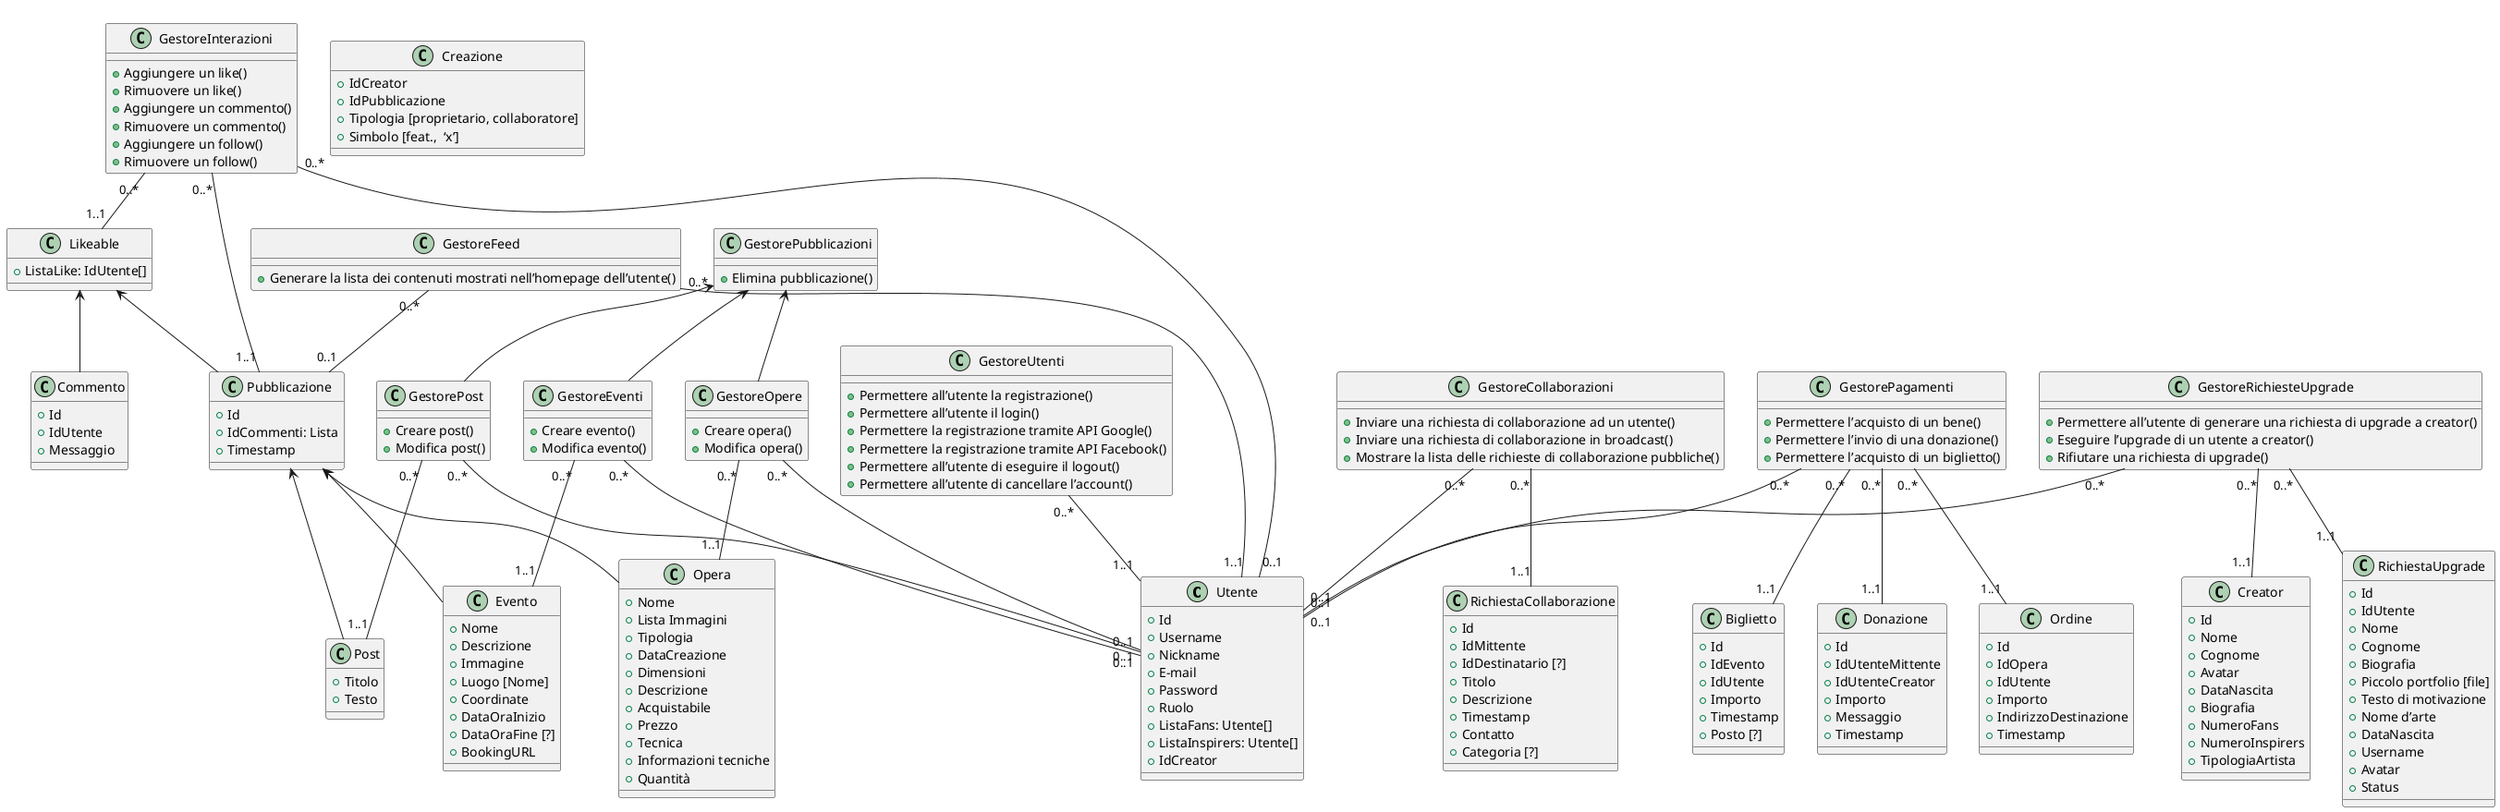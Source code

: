 @startuml
'skinparam linetype ortho

class Utente {
+ Id
+ Username
+ Nickname
+ E-mail
+ Password
+ Ruolo
+ ListaFans: Utente[]
+ ListaInspirers: Utente[]
+ IdCreator
}

class Creator {
+ Id
+ Nome
+ Cognome
+ Avatar
+ DataNascita
+ Biografia
+ NumeroFans
+ NumeroInspirers
+ TipologiaArtista
}

class Creazione {
+ IdCreator
+ IdPubblicazione
+ Tipologia [proprietario, collaboratore]
+ Simbolo [feat.,  ‘x’]
}

class Opera {
+ Nome
+ Lista Immagini
+ Tipologia
+ DataCreazione
+ Dimensioni
+ Descrizione
+ Acquistabile
+ Prezzo
+ Tecnica
+ Informazioni tecniche
+ Quantità
}

class Post {
+ Titolo
+ Testo
}

class Evento {
+ Nome
+ Descrizione
+ Immagine
+ Luogo [Nome]
+ Coordinate
+ DataOraInizio
+ DataOraFine [?]
+ BookingURL
}

class Commento {
+ Id
+ IdUtente
+ Messaggio
}

class Pubblicazione {
+ Id
+ IdCommenti: Lista
+ Timestamp
}

class Likeable {
+ ListaLike: IdUtente[]
}

class GestoreInterazioni {
+ Aggiungere un like()
+ Rimuovere un like()
+ Aggiungere un commento()
+ Rimuovere un commento()
+ Aggiungere un follow()
+ Rimuovere un follow()
}

class RichiestaCollaborazione {
+ Id
+ IdMittente
+ IdDestinatario [?]
+ Titolo
+ Descrizione
+ Timestamp
+ Contatto
+ Categoria [?]
}

class GestoreCollaborazioni {
+ Inviare una richiesta di collaborazione ad un utente()
+ Inviare una richiesta di collaborazione in broadcast()
+ Mostrare la lista delle richieste di collaborazione pubbliche()
}

class GestorePubblicazioni {
+ Elimina pubblicazione()
}

class GestorePost {
+ Creare post()
+ Modifica post()
}

class GestoreOpere {
+ Creare opera()
+ Modifica opera()
}

class GestoreEventi {
+ Creare evento()
+ Modifica evento()
}

class Biglietto {
+ Id
+ IdEvento
+ IdUtente
+ Importo
+ Timestamp
+ Posto [?]
}

class Donazione {
+ Id
+ IdUtenteMittente
+ IdUtenteCreator
+ Importo
+ Messaggio
+ Timestamp
}

class Ordine {
+ Id
+ IdOpera
+ IdUtente
+ Importo
+ IndirizzoDestinazione
+ Timestamp
}

class GestorePagamenti {
+ Permettere l’acquisto di un bene()
+ Permettere l’invio di una donazione()
+ Permettere l’acquisto di un biglietto()
}

class GestoreFeed {
+ Generare la lista dei contenuti mostrati nell’homepage dell’utente()
}

class RichiestaUpgrade {
+ Id
+ IdUtente
+ Nome
+ Cognome
+ Biografia
+ Piccolo portfolio [file]
+ Testo di motivazione
+ Nome d’arte
+ DataNascita
+ Username
+ Avatar
+ Status
}

class GestoreRichiesteUpgrade {
+ Permettere all’utente di generare una richiesta di upgrade a creator()
+ Eseguire l’upgrade di un utente a creator()
+ Rifiutare una richiesta di upgrade()
}

 class GestoreUtenti {
+ Permettere all’utente la registrazione()
+ Permettere all’utente il login()
+ Permettere la registrazione tramite API Google()
+ Permettere la registrazione tramite API Facebook()
+ Permettere all’utente di eseguire il logout()
+ Permettere all’utente di cancellare l’account()
}

Opera -up-> Pubblicazione
Post -up-> Pubblicazione
Evento -up-> Pubblicazione
Pubblicazione -up-> Likeable
Commento -up-> Likeable
GestorePost -up-> GestorePubblicazioni
GestoreOpere -up-> GestorePubblicazioni
GestoreEventi -up-> GestorePubblicazioni

GestoreInterazioni "0..*" -- "1..1" Pubblicazione
GestoreInterazioni "0..*" -- "1..1" Likeable
GestoreInterazioni "0..*" -- "0..1" Utente
GestorePost "0..*" -- "0..1" Utente
GestorePost "0..*" -- "1..1" Post
GestoreOpere "0..*" -- "0..1" Utente
GestoreOpere "0..*" -- "1..1" Opera
GestoreEventi "0..*" -- "0..1" Utente
GestoreEventi "0..*" -- "1..1" Evento
GestorePagamenti "0..*" -- "0..1" Utente
GestorePagamenti "0..*" -- "1..1" Donazione
GestorePagamenti "0..*" -- "1..1" Ordine
GestorePagamenti "0..*" -- "1..1" Biglietto
GestoreFeed "0..*" -- "1..1" Utente
GestoreFeed "0..*" -- "0..1" Pubblicazione
GestoreRichiesteUpgrade "0..*" -- "0..1" Utente
GestoreRichiesteUpgrade "0..*" -- "1..1" RichiestaUpgrade
GestoreRichiesteUpgrade "0..*" -- "1..1" Creator
GestoreUtenti "0..*" -- "1..1" Utente
GestoreCollaborazioni "0..*" -- "1..1" RichiestaCollaborazione
GestoreCollaborazioni "0..*" -- "0..1" Utente
@enduml